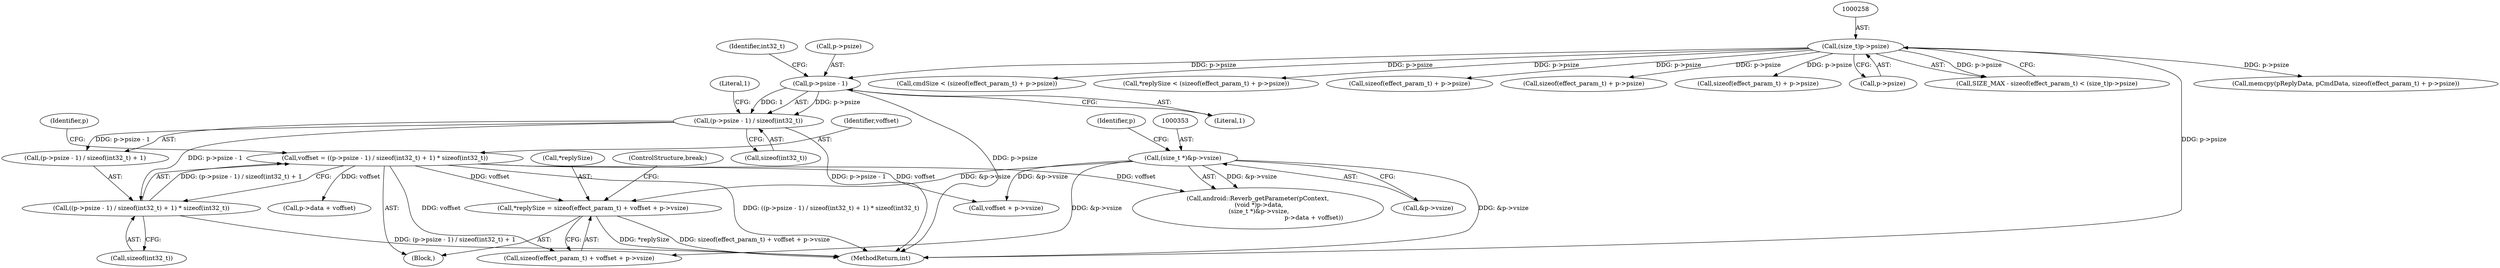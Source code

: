 digraph "0_Android_9e29523b9537983b4c4b205ff868d0b3bca0383b_0@API" {
"1000363" [label="(Call,*replySize = sizeof(effect_param_t) + voffset + p->vsize)"];
"1000326" [label="(Call,voffset = ((p->psize - 1) / sizeof(int32_t) + 1) * sizeof(int32_t))"];
"1000328" [label="(Call,((p->psize - 1) / sizeof(int32_t) + 1) * sizeof(int32_t))"];
"1000330" [label="(Call,(p->psize - 1) / sizeof(int32_t))"];
"1000331" [label="(Call,p->psize - 1)"];
"1000257" [label="(Call,(size_t)p->psize)"];
"1000352" [label="(Call,(size_t *)&p->vsize)"];
"1000354" [label="(Call,&p->vsize)"];
"1000374" [label="(ControlStructure,break;)"];
"1000352" [label="(Call,(size_t *)&p->vsize)"];
"1000311" [label="(Call,memcpy(pReplyData, pCmdData, sizeof(effect_param_t) + p->psize))"];
"1000331" [label="(Call,p->psize - 1)"];
"1000326" [label="(Call,voffset = ((p->psize - 1) / sizeof(int32_t) + 1) * sizeof(int32_t))"];
"1000688" [label="(MethodReturn,int)"];
"1000257" [label="(Call,(size_t)p->psize)"];
"1000280" [label="(Call,cmdSize < (sizeof(effect_param_t) + p->psize))"];
"1000328" [label="(Call,((p->psize - 1) / sizeof(int32_t) + 1) * sizeof(int32_t))"];
"1000360" [label="(Identifier,p)"];
"1000296" [label="(Call,*replySize < (sizeof(effect_param_t) + p->psize))"];
"1000339" [label="(Call,sizeof(int32_t))"];
"1000358" [label="(Call,p->data + voffset)"];
"1000314" [label="(Call,sizeof(effect_param_t) + p->psize)"];
"1000299" [label="(Call,sizeof(effect_param_t) + p->psize)"];
"1000338" [label="(Literal,1)"];
"1000330" [label="(Call,(p->psize - 1) / sizeof(int32_t))"];
"1000364" [label="(Call,*replySize)"];
"1000345" [label="(Call,android::Reverb_getParameter(pContext,\n (void *)p->data,\n (size_t *)&p->vsize,\n                                                          p->data + voffset))"];
"1000329" [label="(Call,(p->psize - 1) / sizeof(int32_t) + 1)"];
"1000282" [label="(Call,sizeof(effect_param_t) + p->psize)"];
"1000363" [label="(Call,*replySize = sizeof(effect_param_t) + voffset + p->vsize)"];
"1000366" [label="(Call,sizeof(effect_param_t) + voffset + p->vsize)"];
"1000369" [label="(Call,voffset + p->vsize)"];
"1000327" [label="(Identifier,voffset)"];
"1000343" [label="(Identifier,p)"];
"1000335" [label="(Literal,1)"];
"1000337" [label="(Identifier,int32_t)"];
"1000259" [label="(Call,p->psize)"];
"1000252" [label="(Call,SIZE_MAX - sizeof(effect_param_t) < (size_t)p->psize)"];
"1000244" [label="(Block,)"];
"1000336" [label="(Call,sizeof(int32_t))"];
"1000332" [label="(Call,p->psize)"];
"1000363" -> "1000244"  [label="AST: "];
"1000363" -> "1000366"  [label="CFG: "];
"1000364" -> "1000363"  [label="AST: "];
"1000366" -> "1000363"  [label="AST: "];
"1000374" -> "1000363"  [label="CFG: "];
"1000363" -> "1000688"  [label="DDG: *replySize"];
"1000363" -> "1000688"  [label="DDG: sizeof(effect_param_t) + voffset + p->vsize"];
"1000326" -> "1000363"  [label="DDG: voffset"];
"1000352" -> "1000363"  [label="DDG: &p->vsize"];
"1000326" -> "1000244"  [label="AST: "];
"1000326" -> "1000328"  [label="CFG: "];
"1000327" -> "1000326"  [label="AST: "];
"1000328" -> "1000326"  [label="AST: "];
"1000343" -> "1000326"  [label="CFG: "];
"1000326" -> "1000688"  [label="DDG: ((p->psize - 1) / sizeof(int32_t) + 1) * sizeof(int32_t)"];
"1000328" -> "1000326"  [label="DDG: (p->psize - 1) / sizeof(int32_t) + 1"];
"1000326" -> "1000345"  [label="DDG: voffset"];
"1000326" -> "1000358"  [label="DDG: voffset"];
"1000326" -> "1000366"  [label="DDG: voffset"];
"1000326" -> "1000369"  [label="DDG: voffset"];
"1000328" -> "1000339"  [label="CFG: "];
"1000329" -> "1000328"  [label="AST: "];
"1000339" -> "1000328"  [label="AST: "];
"1000328" -> "1000688"  [label="DDG: (p->psize - 1) / sizeof(int32_t) + 1"];
"1000330" -> "1000328"  [label="DDG: p->psize - 1"];
"1000330" -> "1000329"  [label="AST: "];
"1000330" -> "1000336"  [label="CFG: "];
"1000331" -> "1000330"  [label="AST: "];
"1000336" -> "1000330"  [label="AST: "];
"1000338" -> "1000330"  [label="CFG: "];
"1000330" -> "1000688"  [label="DDG: p->psize - 1"];
"1000330" -> "1000329"  [label="DDG: p->psize - 1"];
"1000331" -> "1000330"  [label="DDG: p->psize"];
"1000331" -> "1000330"  [label="DDG: 1"];
"1000331" -> "1000335"  [label="CFG: "];
"1000332" -> "1000331"  [label="AST: "];
"1000335" -> "1000331"  [label="AST: "];
"1000337" -> "1000331"  [label="CFG: "];
"1000331" -> "1000688"  [label="DDG: p->psize"];
"1000257" -> "1000331"  [label="DDG: p->psize"];
"1000257" -> "1000252"  [label="AST: "];
"1000257" -> "1000259"  [label="CFG: "];
"1000258" -> "1000257"  [label="AST: "];
"1000259" -> "1000257"  [label="AST: "];
"1000252" -> "1000257"  [label="CFG: "];
"1000257" -> "1000688"  [label="DDG: p->psize"];
"1000257" -> "1000252"  [label="DDG: p->psize"];
"1000257" -> "1000280"  [label="DDG: p->psize"];
"1000257" -> "1000282"  [label="DDG: p->psize"];
"1000257" -> "1000296"  [label="DDG: p->psize"];
"1000257" -> "1000299"  [label="DDG: p->psize"];
"1000257" -> "1000311"  [label="DDG: p->psize"];
"1000257" -> "1000314"  [label="DDG: p->psize"];
"1000352" -> "1000345"  [label="AST: "];
"1000352" -> "1000354"  [label="CFG: "];
"1000353" -> "1000352"  [label="AST: "];
"1000354" -> "1000352"  [label="AST: "];
"1000360" -> "1000352"  [label="CFG: "];
"1000352" -> "1000688"  [label="DDG: &p->vsize"];
"1000352" -> "1000345"  [label="DDG: &p->vsize"];
"1000352" -> "1000366"  [label="DDG: &p->vsize"];
"1000352" -> "1000369"  [label="DDG: &p->vsize"];
}
